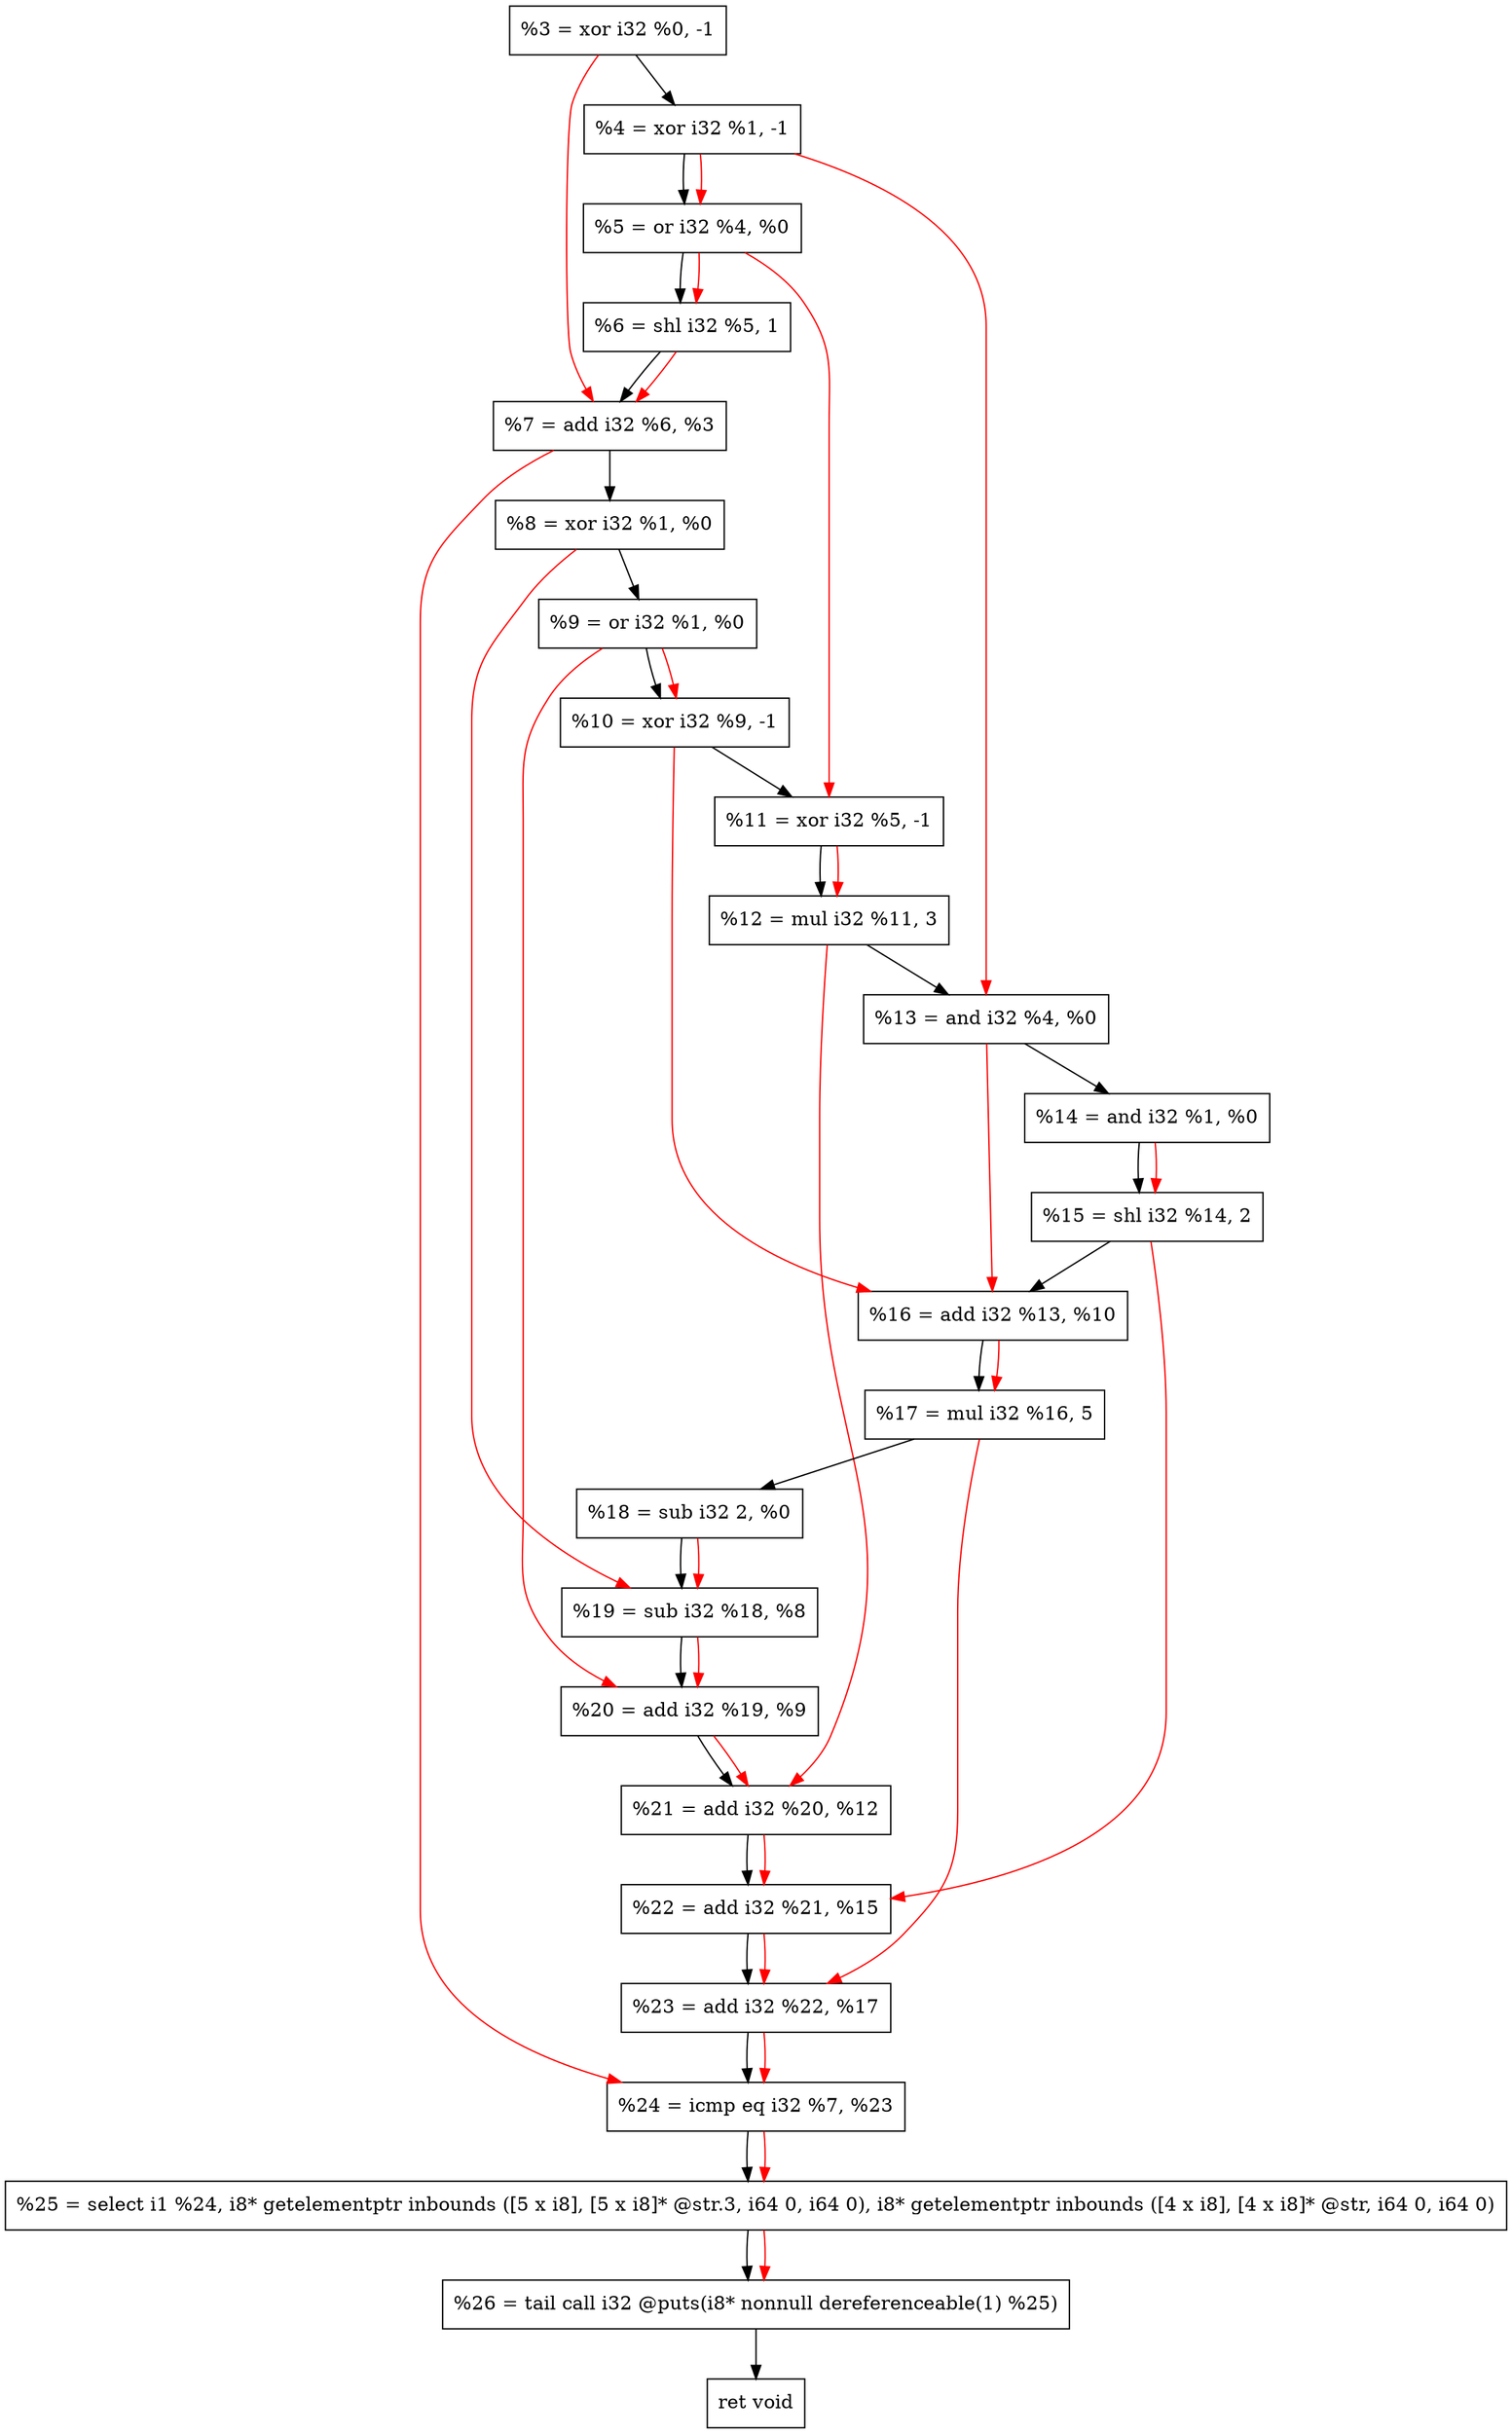 digraph "DFG for'crackme' function" {
	Node0x1afcb20[shape=record, label="  %3 = xor i32 %0, -1"];
	Node0x1afcb90[shape=record, label="  %4 = xor i32 %1, -1"];
	Node0x1afcc50[shape=record, label="  %5 = or i32 %4, %0"];
	Node0x1afccc0[shape=record, label="  %6 = shl i32 %5, 1"];
	Node0x1afcd30[shape=record, label="  %7 = add i32 %6, %3"];
	Node0x1afcda0[shape=record, label="  %8 = xor i32 %1, %0"];
	Node0x1afce10[shape=record, label="  %9 = or i32 %1, %0"];
	Node0x1afce80[shape=record, label="  %10 = xor i32 %9, -1"];
	Node0x1afcef0[shape=record, label="  %11 = xor i32 %5, -1"];
	Node0x1afcf90[shape=record, label="  %12 = mul i32 %11, 3"];
	Node0x1afd000[shape=record, label="  %13 = and i32 %4, %0"];
	Node0x1afd070[shape=record, label="  %14 = and i32 %1, %0"];
	Node0x1afd110[shape=record, label="  %15 = shl i32 %14, 2"];
	Node0x1afd180[shape=record, label="  %16 = add i32 %13, %10"];
	Node0x1afd220[shape=record, label="  %17 = mul i32 %16, 5"];
	Node0x1afd290[shape=record, label="  %18 = sub i32 2, %0"];
	Node0x1afd300[shape=record, label="  %19 = sub i32 %18, %8"];
	Node0x1afd370[shape=record, label="  %20 = add i32 %19, %9"];
	Node0x1afd3e0[shape=record, label="  %21 = add i32 %20, %12"];
	Node0x1afd450[shape=record, label="  %22 = add i32 %21, %15"];
	Node0x1afd4c0[shape=record, label="  %23 = add i32 %22, %17"];
	Node0x1afd530[shape=record, label="  %24 = icmp eq i32 %7, %23"];
	Node0x1a9d268[shape=record, label="  %25 = select i1 %24, i8* getelementptr inbounds ([5 x i8], [5 x i8]* @str.3, i64 0, i64 0), i8* getelementptr inbounds ([4 x i8], [4 x i8]* @str, i64 0, i64 0)"];
	Node0x1afd9d0[shape=record, label="  %26 = tail call i32 @puts(i8* nonnull dereferenceable(1) %25)"];
	Node0x1afda20[shape=record, label="  ret void"];
	Node0x1afcb20 -> Node0x1afcb90;
	Node0x1afcb90 -> Node0x1afcc50;
	Node0x1afcc50 -> Node0x1afccc0;
	Node0x1afccc0 -> Node0x1afcd30;
	Node0x1afcd30 -> Node0x1afcda0;
	Node0x1afcda0 -> Node0x1afce10;
	Node0x1afce10 -> Node0x1afce80;
	Node0x1afce80 -> Node0x1afcef0;
	Node0x1afcef0 -> Node0x1afcf90;
	Node0x1afcf90 -> Node0x1afd000;
	Node0x1afd000 -> Node0x1afd070;
	Node0x1afd070 -> Node0x1afd110;
	Node0x1afd110 -> Node0x1afd180;
	Node0x1afd180 -> Node0x1afd220;
	Node0x1afd220 -> Node0x1afd290;
	Node0x1afd290 -> Node0x1afd300;
	Node0x1afd300 -> Node0x1afd370;
	Node0x1afd370 -> Node0x1afd3e0;
	Node0x1afd3e0 -> Node0x1afd450;
	Node0x1afd450 -> Node0x1afd4c0;
	Node0x1afd4c0 -> Node0x1afd530;
	Node0x1afd530 -> Node0x1a9d268;
	Node0x1a9d268 -> Node0x1afd9d0;
	Node0x1afd9d0 -> Node0x1afda20;
edge [color=red]
	Node0x1afcb90 -> Node0x1afcc50;
	Node0x1afcc50 -> Node0x1afccc0;
	Node0x1afccc0 -> Node0x1afcd30;
	Node0x1afcb20 -> Node0x1afcd30;
	Node0x1afce10 -> Node0x1afce80;
	Node0x1afcc50 -> Node0x1afcef0;
	Node0x1afcef0 -> Node0x1afcf90;
	Node0x1afcb90 -> Node0x1afd000;
	Node0x1afd070 -> Node0x1afd110;
	Node0x1afd000 -> Node0x1afd180;
	Node0x1afce80 -> Node0x1afd180;
	Node0x1afd180 -> Node0x1afd220;
	Node0x1afd290 -> Node0x1afd300;
	Node0x1afcda0 -> Node0x1afd300;
	Node0x1afd300 -> Node0x1afd370;
	Node0x1afce10 -> Node0x1afd370;
	Node0x1afd370 -> Node0x1afd3e0;
	Node0x1afcf90 -> Node0x1afd3e0;
	Node0x1afd3e0 -> Node0x1afd450;
	Node0x1afd110 -> Node0x1afd450;
	Node0x1afd450 -> Node0x1afd4c0;
	Node0x1afd220 -> Node0x1afd4c0;
	Node0x1afcd30 -> Node0x1afd530;
	Node0x1afd4c0 -> Node0x1afd530;
	Node0x1afd530 -> Node0x1a9d268;
	Node0x1a9d268 -> Node0x1afd9d0;
}
